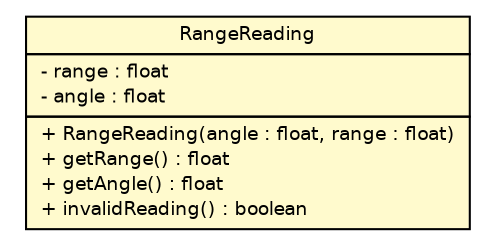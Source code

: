 #!/usr/local/bin/dot
#
# Class diagram 
# Generated by UMLGraph version R5_6-24-gf6e263 (http://www.umlgraph.org/)
#

digraph G {
	edge [fontname="Helvetica",fontsize=10,labelfontname="Helvetica",labelfontsize=10];
	node [fontname="Helvetica",fontsize=10,shape=plaintext];
	nodesep=0.25;
	ranksep=0.5;
	// lejos.robotics.RangeReading
	c6324 [label=<<table title="lejos.robotics.RangeReading" border="0" cellborder="1" cellspacing="0" cellpadding="2" port="p" bgcolor="lemonChiffon" href="./RangeReading.html">
		<tr><td><table border="0" cellspacing="0" cellpadding="1">
<tr><td align="center" balign="center"> RangeReading </td></tr>
		</table></td></tr>
		<tr><td><table border="0" cellspacing="0" cellpadding="1">
<tr><td align="left" balign="left"> - range : float </td></tr>
<tr><td align="left" balign="left"> - angle : float </td></tr>
		</table></td></tr>
		<tr><td><table border="0" cellspacing="0" cellpadding="1">
<tr><td align="left" balign="left"> + RangeReading(angle : float, range : float) </td></tr>
<tr><td align="left" balign="left"> + getRange() : float </td></tr>
<tr><td align="left" balign="left"> + getAngle() : float </td></tr>
<tr><td align="left" balign="left"> + invalidReading() : boolean </td></tr>
		</table></td></tr>
		</table>>, URL="./RangeReading.html", fontname="Helvetica", fontcolor="black", fontsize=9.0];
}

